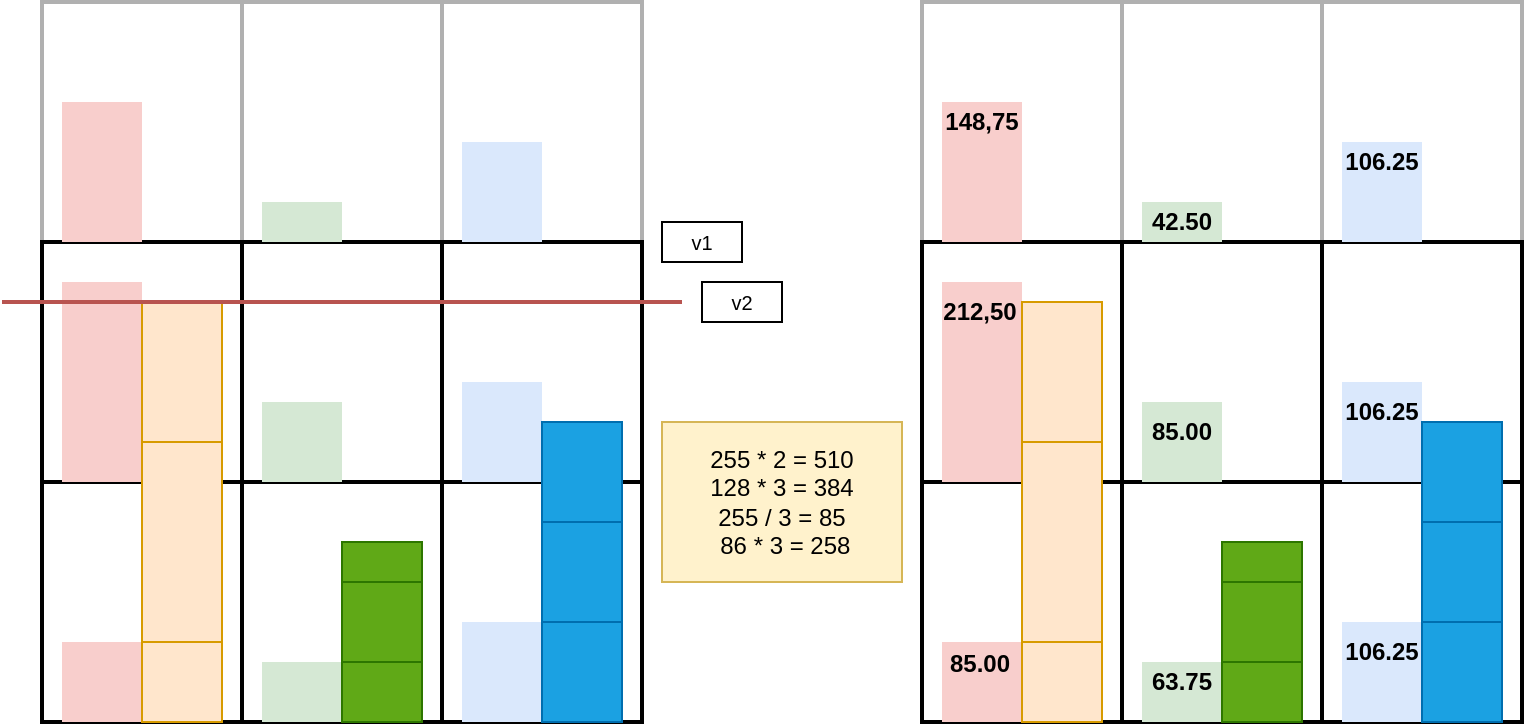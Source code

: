 <mxfile>
    <diagram id="nLy29c8HlEli6T8MgtXk" name="Page-1">
        <mxGraphModel dx="976" dy="779" grid="1" gridSize="10" guides="1" tooltips="1" connect="1" arrows="1" fold="1" page="1" pageScale="1" pageWidth="850" pageHeight="1100" math="0" shadow="0">
            <root>
                <mxCell id="0"/>
                <mxCell id="1" parent="0"/>
                <mxCell id="2" value="" style="rounded=0;whiteSpace=wrap;html=1;strokeWidth=2;fillColor=none;strokeColor=#B0B0B0;" parent="1" vertex="1">
                    <mxGeometry x="70" y="80" width="100" height="120" as="geometry"/>
                </mxCell>
                <mxCell id="4" value="" style="rounded=0;whiteSpace=wrap;html=1;strokeWidth=2;fillColor=none;" parent="1" vertex="1">
                    <mxGeometry x="70" y="200" width="100" height="120" as="geometry"/>
                </mxCell>
                <mxCell id="5" value="" style="rounded=0;whiteSpace=wrap;html=1;strokeWidth=2;fillColor=none;" parent="1" vertex="1">
                    <mxGeometry x="70" y="320" width="100" height="120" as="geometry"/>
                </mxCell>
                <mxCell id="6" value="" style="rounded=0;whiteSpace=wrap;html=1;strokeWidth=2;fillColor=none;strokeColor=#B0B0B0;" parent="1" vertex="1">
                    <mxGeometry x="170" y="80" width="100" height="120" as="geometry"/>
                </mxCell>
                <mxCell id="7" value="" style="rounded=0;whiteSpace=wrap;html=1;strokeWidth=2;fillColor=none;" parent="1" vertex="1">
                    <mxGeometry x="170" y="200" width="100" height="120" as="geometry"/>
                </mxCell>
                <mxCell id="8" value="" style="rounded=0;whiteSpace=wrap;html=1;strokeWidth=2;fillColor=none;" parent="1" vertex="1">
                    <mxGeometry x="170" y="320" width="100" height="120" as="geometry"/>
                </mxCell>
                <mxCell id="9" value="" style="rounded=0;whiteSpace=wrap;html=1;strokeWidth=2;fillColor=none;strokeColor=#B0B0B0;" parent="1" vertex="1">
                    <mxGeometry x="270" y="80" width="100" height="120" as="geometry"/>
                </mxCell>
                <mxCell id="10" value="" style="rounded=0;whiteSpace=wrap;html=1;strokeWidth=2;fillColor=none;" parent="1" vertex="1">
                    <mxGeometry x="270" y="200" width="100" height="120" as="geometry"/>
                </mxCell>
                <mxCell id="11" value="" style="rounded=0;whiteSpace=wrap;html=1;strokeWidth=2;fillColor=none;" parent="1" vertex="1">
                    <mxGeometry x="270" y="320" width="100" height="120" as="geometry"/>
                </mxCell>
                <mxCell id="12" value="" style="rounded=0;whiteSpace=wrap;html=1;fillColor=#f8cecc;strokeColor=none;" parent="1" vertex="1">
                    <mxGeometry x="80" y="400" width="40" height="40" as="geometry"/>
                </mxCell>
                <mxCell id="13" value="" style="rounded=0;whiteSpace=wrap;html=1;fillColor=#ffe6cc;strokeColor=#d79b00;" parent="1" vertex="1">
                    <mxGeometry x="120" y="400" width="40" height="40" as="geometry"/>
                </mxCell>
                <mxCell id="14" value="" style="rounded=0;whiteSpace=wrap;html=1;fillColor=#f8cecc;strokeColor=none;" parent="1" vertex="1">
                    <mxGeometry x="80" y="220" width="40" height="100" as="geometry"/>
                </mxCell>
                <mxCell id="16" value="" style="rounded=0;whiteSpace=wrap;html=1;fillColor=#f8cecc;strokeColor=none;" parent="1" vertex="1">
                    <mxGeometry x="80" y="130" width="40" height="70" as="geometry"/>
                </mxCell>
                <mxCell id="19" value="" style="rounded=0;whiteSpace=wrap;html=1;fillColor=#ffe6cc;strokeColor=#d79b00;" parent="1" vertex="1">
                    <mxGeometry x="120" y="300" width="40" height="100" as="geometry"/>
                </mxCell>
                <mxCell id="20" value="" style="rounded=0;whiteSpace=wrap;html=1;fillColor=#ffe6cc;strokeColor=#d79b00;" parent="1" vertex="1">
                    <mxGeometry x="120" y="230" width="40" height="70" as="geometry"/>
                </mxCell>
                <mxCell id="21" value="" style="rounded=0;whiteSpace=wrap;html=1;fillColor=#d5e8d4;strokeColor=none;" parent="1" vertex="1">
                    <mxGeometry x="180" y="410" width="40" height="30" as="geometry"/>
                </mxCell>
                <mxCell id="22" value="" style="rounded=0;whiteSpace=wrap;html=1;fillColor=#d5e8d4;strokeColor=none;" parent="1" vertex="1">
                    <mxGeometry x="180" y="280" width="40" height="40" as="geometry"/>
                </mxCell>
                <mxCell id="23" value="" style="rounded=0;whiteSpace=wrap;html=1;fillColor=#d5e8d4;strokeColor=none;" parent="1" vertex="1">
                    <mxGeometry x="180" y="180" width="40" height="20" as="geometry"/>
                </mxCell>
                <mxCell id="24" value="" style="rounded=0;whiteSpace=wrap;html=1;fillColor=#60a917;strokeColor=#2D7600;fontColor=#ffffff;" parent="1" vertex="1">
                    <mxGeometry x="220" y="410" width="40" height="30" as="geometry"/>
                </mxCell>
                <mxCell id="25" value="" style="rounded=0;whiteSpace=wrap;html=1;fillColor=#60a917;strokeColor=#2D7600;fontColor=#ffffff;" parent="1" vertex="1">
                    <mxGeometry x="220" y="370" width="40" height="40" as="geometry"/>
                </mxCell>
                <mxCell id="26" value="" style="rounded=0;whiteSpace=wrap;html=1;fillColor=#60a917;strokeColor=#2D7600;fontColor=#ffffff;" parent="1" vertex="1">
                    <mxGeometry x="220" y="350" width="40" height="20" as="geometry"/>
                </mxCell>
                <mxCell id="27" value="" style="endArrow=none;html=1;strokeWidth=2;fillColor=#f8cecc;strokeColor=#b85450;" parent="1" edge="1">
                    <mxGeometry width="50" height="50" relative="1" as="geometry">
                        <mxPoint x="50" y="230" as="sourcePoint"/>
                        <mxPoint x="390" y="230" as="targetPoint"/>
                    </mxGeometry>
                </mxCell>
                <mxCell id="28" value="" style="rounded=0;whiteSpace=wrap;html=1;fillColor=#dae8fc;strokeColor=none;" parent="1" vertex="1">
                    <mxGeometry x="280" y="390" width="40" height="50" as="geometry"/>
                </mxCell>
                <mxCell id="30" value="" style="rounded=0;whiteSpace=wrap;html=1;fillColor=#dae8fc;strokeColor=none;" parent="1" vertex="1">
                    <mxGeometry x="280" y="270" width="40" height="50" as="geometry"/>
                </mxCell>
                <mxCell id="31" value="" style="rounded=0;whiteSpace=wrap;html=1;fillColor=#dae8fc;strokeColor=none;" parent="1" vertex="1">
                    <mxGeometry x="280" y="150" width="40" height="50" as="geometry"/>
                </mxCell>
                <mxCell id="36" value="" style="rounded=0;whiteSpace=wrap;html=1;fillColor=#1ba1e2;strokeColor=#006EAF;fontColor=#ffffff;" parent="1" vertex="1">
                    <mxGeometry x="320" y="390" width="40" height="50" as="geometry"/>
                </mxCell>
                <mxCell id="37" value="" style="rounded=0;whiteSpace=wrap;html=1;fillColor=#1ba1e2;strokeColor=#006EAF;fontColor=#ffffff;" parent="1" vertex="1">
                    <mxGeometry x="320" y="340" width="40" height="50" as="geometry"/>
                </mxCell>
                <mxCell id="38" value="" style="rounded=0;whiteSpace=wrap;html=1;fillColor=#1ba1e2;strokeColor=#006EAF;fontColor=#ffffff;" parent="1" vertex="1">
                    <mxGeometry x="320" y="290" width="40" height="50" as="geometry"/>
                </mxCell>
                <mxCell id="39" value="255 * 2 = 510&lt;div&gt;128 * 3 = 384&lt;/div&gt;&lt;div&gt;255 / 3 = 85&lt;/div&gt;&lt;div&gt;&lt;span style=&quot;font-family: monospace; font-size: 0px; text-align: start; text-wrap-mode: nowrap; background-color: transparent;&quot;&gt;%3CmxGraphModel%3E%3Croot%3E%3CmxCell%20id%3D%220%22%2F%3E%3CmxCell%20id%3D%221%22%20parent%3D%220%22%2F%3E%3CmxCell%20id%3D%222%22%20value%3D%22%22%20style%3D%22rounded%3D0%3BwhiteSpace%3Dwrap%3Bhtml%3D1%3BfillColor%3D%231ba1e2%3BstrokeColor%3D%23006EAF%3BfontColor%3D%23ffffff%3B%22%20vertex%3D%221%22%20parent%3D%221%22%3E%3CmxGeometry%20x%3D%22320%22%20y%3D%22390%22%20width%3D%2240%22%20height%3D%2250%22%20as%3D%22geometry%22%2F%3E%3C%2FmxCell%3E%3C%2Froot%3E%3C%2FmxGraphModel%3E85&lt;/span&gt;&lt;span style=&quot;background-color: transparent;&quot;&gt;&amp;nbsp;86 * 3 = 258&lt;/span&gt;&lt;span style=&quot;background-color: transparent; text-wrap-mode: nowrap; font-family: monospace; font-size: 0px; text-align: start;&quot;&gt;%&lt;/span&gt;&lt;span style=&quot;background-color: transparent; text-wrap-mode: nowrap; font-family: monospace; font-size: 0px; text-align: start;&quot;&gt;%3CmxGraphModel%3E%3Croot%3E%3CmxCell%20id%3D%220%22%2F%3E%3CmxCell%20id%3D%221%22%20parent%3D%220%22%2F%3E%3CmxCell%20id%3D%222%22%20value%3D%22%22%20style%3D%22rounded%3D0%3BwhiteSpace%3Dwrap%3Bhtml%3D1%3BfillColor%3D%231ba1e2%3BstrokeColor%3D%23006EAF%3BfontColor%3D%23ffffff%3B%22%20vertex%3D%221%22%20parent%3D%221%22%3E%3CmxGeometry%20x%3D%22320%22%20y%3D%22390%22%20width%3D%2240%22%20height%3D%2250%22%20as%3D%22geometry%22%2F%3E%3C%2FmxCell%3E%3C%2Froot%3E%3C%2FmxGraphModel%3E512&lt;/span&gt;&lt;span style=&quot;background-color: transparent; text-wrap-mode: nowrap; font-family: monospace; font-size: 0px; text-align: start;&quot;&gt;3CmxGraphModel%3E%3Croot%3E%3CmxCell%20id%3D%220%22%2F%3E%3CmxCell%20id%3D%221%22%20parent%3D%220%22%2F%3E%3CmxCell%20id%3D%222%22%20value%3D%22%22%20style%3D%22rounded%3D0%3BwhiteSpace%3Dwrap%3Bhtml%3D1%3BfillColor%3D%231ba1e2%3BstrokeColor%3D%23006EAF%3BfontColor%3D%23ffffff%3B%22%20vertex%3D%221%22%20parent%3D%221%22%3E%3CmxGeometry%20x%3D%22320%22%20y%3D%22390%22%20width%3D%2240%22%20height%3D%2250%22%20as%3D%22geometry%22%2F%3E%3C%2FmxCell%3E%3C%2Froot%3E%3C%2FmxGraphModel%3E512s&lt;/span&gt;&lt;/div&gt;" style="rounded=0;whiteSpace=wrap;html=1;fillColor=#fff2cc;strokeColor=#d6b656;" parent="1" vertex="1">
                    <mxGeometry x="380" y="290" width="120" height="80" as="geometry"/>
                </mxCell>
                <mxCell id="40" value="v2" style="rounded=0;whiteSpace=wrap;html=1;fontSize=10;" parent="1" vertex="1">
                    <mxGeometry x="400" y="220" width="40" height="20" as="geometry"/>
                </mxCell>
                <mxCell id="41" value="v1" style="rounded=0;whiteSpace=wrap;html=1;fontSize=10;" parent="1" vertex="1">
                    <mxGeometry x="380" y="190" width="40" height="20" as="geometry"/>
                </mxCell>
                <mxCell id="8uuqydPevA_p-Eys2duB-41" value="" style="rounded=0;whiteSpace=wrap;html=1;strokeWidth=2;fillColor=none;strokeColor=#B0B0B0;" vertex="1" parent="1">
                    <mxGeometry x="510" y="80" width="100" height="120" as="geometry"/>
                </mxCell>
                <mxCell id="8uuqydPevA_p-Eys2duB-42" value="" style="rounded=0;whiteSpace=wrap;html=1;strokeWidth=2;fillColor=none;" vertex="1" parent="1">
                    <mxGeometry x="510" y="200" width="100" height="120" as="geometry"/>
                </mxCell>
                <mxCell id="8uuqydPevA_p-Eys2duB-43" value="" style="rounded=0;whiteSpace=wrap;html=1;strokeWidth=2;fillColor=none;" vertex="1" parent="1">
                    <mxGeometry x="510" y="320" width="100" height="120" as="geometry"/>
                </mxCell>
                <mxCell id="8uuqydPevA_p-Eys2duB-44" value="" style="rounded=0;whiteSpace=wrap;html=1;strokeWidth=2;fillColor=none;strokeColor=#B0B0B0;" vertex="1" parent="1">
                    <mxGeometry x="610" y="80" width="100" height="120" as="geometry"/>
                </mxCell>
                <mxCell id="8uuqydPevA_p-Eys2duB-45" value="" style="rounded=0;whiteSpace=wrap;html=1;strokeWidth=2;fillColor=none;" vertex="1" parent="1">
                    <mxGeometry x="610" y="200" width="100" height="120" as="geometry"/>
                </mxCell>
                <mxCell id="8uuqydPevA_p-Eys2duB-46" value="" style="rounded=0;whiteSpace=wrap;html=1;strokeWidth=2;fillColor=none;" vertex="1" parent="1">
                    <mxGeometry x="610" y="320" width="100" height="120" as="geometry"/>
                </mxCell>
                <mxCell id="8uuqydPevA_p-Eys2duB-47" value="" style="rounded=0;whiteSpace=wrap;html=1;strokeWidth=2;fillColor=none;strokeColor=#B0B0B0;" vertex="1" parent="1">
                    <mxGeometry x="710" y="80" width="100" height="120" as="geometry"/>
                </mxCell>
                <mxCell id="8uuqydPevA_p-Eys2duB-48" value="" style="rounded=0;whiteSpace=wrap;html=1;strokeWidth=2;fillColor=none;" vertex="1" parent="1">
                    <mxGeometry x="710" y="200" width="100" height="120" as="geometry"/>
                </mxCell>
                <mxCell id="8uuqydPevA_p-Eys2duB-49" value="" style="rounded=0;whiteSpace=wrap;html=1;strokeWidth=2;fillColor=none;" vertex="1" parent="1">
                    <mxGeometry x="710" y="320" width="100" height="120" as="geometry"/>
                </mxCell>
                <mxCell id="8uuqydPevA_p-Eys2duB-50" value="" style="rounded=0;whiteSpace=wrap;html=1;fillColor=#f8cecc;strokeColor=none;" vertex="1" parent="1">
                    <mxGeometry x="520" y="400" width="40" height="40" as="geometry"/>
                </mxCell>
                <mxCell id="8uuqydPevA_p-Eys2duB-51" value="" style="rounded=0;whiteSpace=wrap;html=1;fillColor=#ffe6cc;strokeColor=#d79b00;" vertex="1" parent="1">
                    <mxGeometry x="560" y="400" width="40" height="40" as="geometry"/>
                </mxCell>
                <mxCell id="8uuqydPevA_p-Eys2duB-52" value="" style="rounded=0;whiteSpace=wrap;html=1;fillColor=#f8cecc;strokeColor=none;" vertex="1" parent="1">
                    <mxGeometry x="520" y="220" width="40" height="100" as="geometry"/>
                </mxCell>
                <mxCell id="8uuqydPevA_p-Eys2duB-53" value="" style="rounded=0;whiteSpace=wrap;html=1;fillColor=#f8cecc;strokeColor=none;" vertex="1" parent="1">
                    <mxGeometry x="520" y="130" width="40" height="70" as="geometry"/>
                </mxCell>
                <mxCell id="8uuqydPevA_p-Eys2duB-54" value="" style="rounded=0;whiteSpace=wrap;html=1;fillColor=#ffe6cc;strokeColor=#d79b00;" vertex="1" parent="1">
                    <mxGeometry x="560" y="300" width="40" height="100" as="geometry"/>
                </mxCell>
                <mxCell id="8uuqydPevA_p-Eys2duB-55" value="" style="rounded=0;whiteSpace=wrap;html=1;fillColor=#ffe6cc;strokeColor=#d79b00;" vertex="1" parent="1">
                    <mxGeometry x="560" y="230" width="40" height="70" as="geometry"/>
                </mxCell>
                <mxCell id="8uuqydPevA_p-Eys2duB-56" value="" style="rounded=0;whiteSpace=wrap;html=1;fillColor=#d5e8d4;strokeColor=none;" vertex="1" parent="1">
                    <mxGeometry x="620" y="410" width="40" height="30" as="geometry"/>
                </mxCell>
                <mxCell id="8uuqydPevA_p-Eys2duB-57" value="" style="rounded=0;whiteSpace=wrap;html=1;fillColor=#d5e8d4;strokeColor=none;" vertex="1" parent="1">
                    <mxGeometry x="620" y="280" width="40" height="40" as="geometry"/>
                </mxCell>
                <mxCell id="8uuqydPevA_p-Eys2duB-58" value="" style="rounded=0;whiteSpace=wrap;html=1;fillColor=#d5e8d4;strokeColor=none;" vertex="1" parent="1">
                    <mxGeometry x="620" y="180" width="40" height="20" as="geometry"/>
                </mxCell>
                <mxCell id="8uuqydPevA_p-Eys2duB-59" value="" style="rounded=0;whiteSpace=wrap;html=1;fillColor=#60a917;strokeColor=#2D7600;fontColor=#ffffff;" vertex="1" parent="1">
                    <mxGeometry x="660" y="410" width="40" height="30" as="geometry"/>
                </mxCell>
                <mxCell id="8uuqydPevA_p-Eys2duB-60" value="" style="rounded=0;whiteSpace=wrap;html=1;fillColor=#60a917;strokeColor=#2D7600;fontColor=#ffffff;" vertex="1" parent="1">
                    <mxGeometry x="660" y="370" width="40" height="40" as="geometry"/>
                </mxCell>
                <mxCell id="8uuqydPevA_p-Eys2duB-61" value="" style="rounded=0;whiteSpace=wrap;html=1;fillColor=#60a917;strokeColor=#2D7600;fontColor=#ffffff;" vertex="1" parent="1">
                    <mxGeometry x="660" y="350" width="40" height="20" as="geometry"/>
                </mxCell>
                <mxCell id="8uuqydPevA_p-Eys2duB-62" value="" style="rounded=0;whiteSpace=wrap;html=1;fillColor=#dae8fc;strokeColor=none;" vertex="1" parent="1">
                    <mxGeometry x="720" y="390" width="40" height="50" as="geometry"/>
                </mxCell>
                <mxCell id="8uuqydPevA_p-Eys2duB-63" value="" style="rounded=0;whiteSpace=wrap;html=1;fillColor=#dae8fc;strokeColor=none;" vertex="1" parent="1">
                    <mxGeometry x="720" y="270" width="40" height="50" as="geometry"/>
                </mxCell>
                <mxCell id="8uuqydPevA_p-Eys2duB-64" value="" style="rounded=0;whiteSpace=wrap;html=1;fillColor=#dae8fc;strokeColor=none;" vertex="1" parent="1">
                    <mxGeometry x="720" y="150" width="40" height="50" as="geometry"/>
                </mxCell>
                <mxCell id="8uuqydPevA_p-Eys2duB-65" value="" style="rounded=0;whiteSpace=wrap;html=1;fillColor=#1ba1e2;strokeColor=#006EAF;fontColor=#ffffff;" vertex="1" parent="1">
                    <mxGeometry x="760" y="390" width="40" height="50" as="geometry"/>
                </mxCell>
                <mxCell id="8uuqydPevA_p-Eys2duB-66" value="" style="rounded=0;whiteSpace=wrap;html=1;fillColor=#1ba1e2;strokeColor=#006EAF;fontColor=#ffffff;" vertex="1" parent="1">
                    <mxGeometry x="760" y="340" width="40" height="50" as="geometry"/>
                </mxCell>
                <mxCell id="8uuqydPevA_p-Eys2duB-67" value="" style="rounded=0;whiteSpace=wrap;html=1;fillColor=#1ba1e2;strokeColor=#006EAF;fontColor=#ffffff;" vertex="1" parent="1">
                    <mxGeometry x="760" y="290" width="40" height="50" as="geometry"/>
                </mxCell>
                <mxCell id="8uuqydPevA_p-Eys2duB-68" value="85.00" style="text;html=1;align=center;verticalAlign=middle;whiteSpace=wrap;rounded=0;fontStyle=1" vertex="1" parent="1">
                    <mxGeometry x="524" y="396" width="30" height="30" as="geometry"/>
                </mxCell>
                <mxCell id="8uuqydPevA_p-Eys2duB-69" value="63.75" style="text;html=1;align=center;verticalAlign=middle;whiteSpace=wrap;rounded=0;fontStyle=1" vertex="1" parent="1">
                    <mxGeometry x="625" y="405" width="30" height="30" as="geometry"/>
                </mxCell>
                <mxCell id="8uuqydPevA_p-Eys2duB-70" value="106.25" style="text;html=1;align=center;verticalAlign=middle;whiteSpace=wrap;rounded=0;fontStyle=1" vertex="1" parent="1">
                    <mxGeometry x="720" y="390" width="40" height="30" as="geometry"/>
                </mxCell>
                <mxCell id="8uuqydPevA_p-Eys2duB-71" value="212,50" style="text;html=1;align=center;verticalAlign=middle;whiteSpace=wrap;rounded=0;fontStyle=1" vertex="1" parent="1">
                    <mxGeometry x="524" y="220" width="30" height="30" as="geometry"/>
                </mxCell>
                <mxCell id="8uuqydPevA_p-Eys2duB-72" value="148,75" style="text;html=1;align=center;verticalAlign=middle;whiteSpace=wrap;rounded=0;fontStyle=1" vertex="1" parent="1">
                    <mxGeometry x="525" y="125" width="30" height="30" as="geometry"/>
                </mxCell>
                <mxCell id="8uuqydPevA_p-Eys2duB-73" value="42.50" style="text;html=1;align=center;verticalAlign=middle;whiteSpace=wrap;rounded=0;fontStyle=1" vertex="1" parent="1">
                    <mxGeometry x="625" y="175" width="30" height="30" as="geometry"/>
                </mxCell>
                <mxCell id="8uuqydPevA_p-Eys2duB-74" value="106.25" style="text;html=1;align=center;verticalAlign=middle;whiteSpace=wrap;rounded=0;fontStyle=1" vertex="1" parent="1">
                    <mxGeometry x="725" y="145" width="30" height="30" as="geometry"/>
                </mxCell>
                <mxCell id="8uuqydPevA_p-Eys2duB-75" value="106.25" style="text;html=1;align=center;verticalAlign=middle;whiteSpace=wrap;rounded=0;fontStyle=1" vertex="1" parent="1">
                    <mxGeometry x="725" y="270" width="30" height="30" as="geometry"/>
                </mxCell>
                <mxCell id="8uuqydPevA_p-Eys2duB-76" value="85.00" style="text;html=1;align=center;verticalAlign=middle;whiteSpace=wrap;rounded=0;fontStyle=1" vertex="1" parent="1">
                    <mxGeometry x="625" y="280" width="30" height="30" as="geometry"/>
                </mxCell>
            </root>
        </mxGraphModel>
    </diagram>
    <diagram id="7toKa6Vsb7z53CNuCocF" name="Page-2">
        <mxGraphModel dx="558" dy="445" grid="1" gridSize="10" guides="1" tooltips="1" connect="1" arrows="1" fold="1" page="1" pageScale="1" pageWidth="850" pageHeight="1100" math="0" shadow="0">
            <root>
                <mxCell id="0"/>
                <mxCell id="1" parent="0"/>
            </root>
        </mxGraphModel>
    </diagram>
</mxfile>
